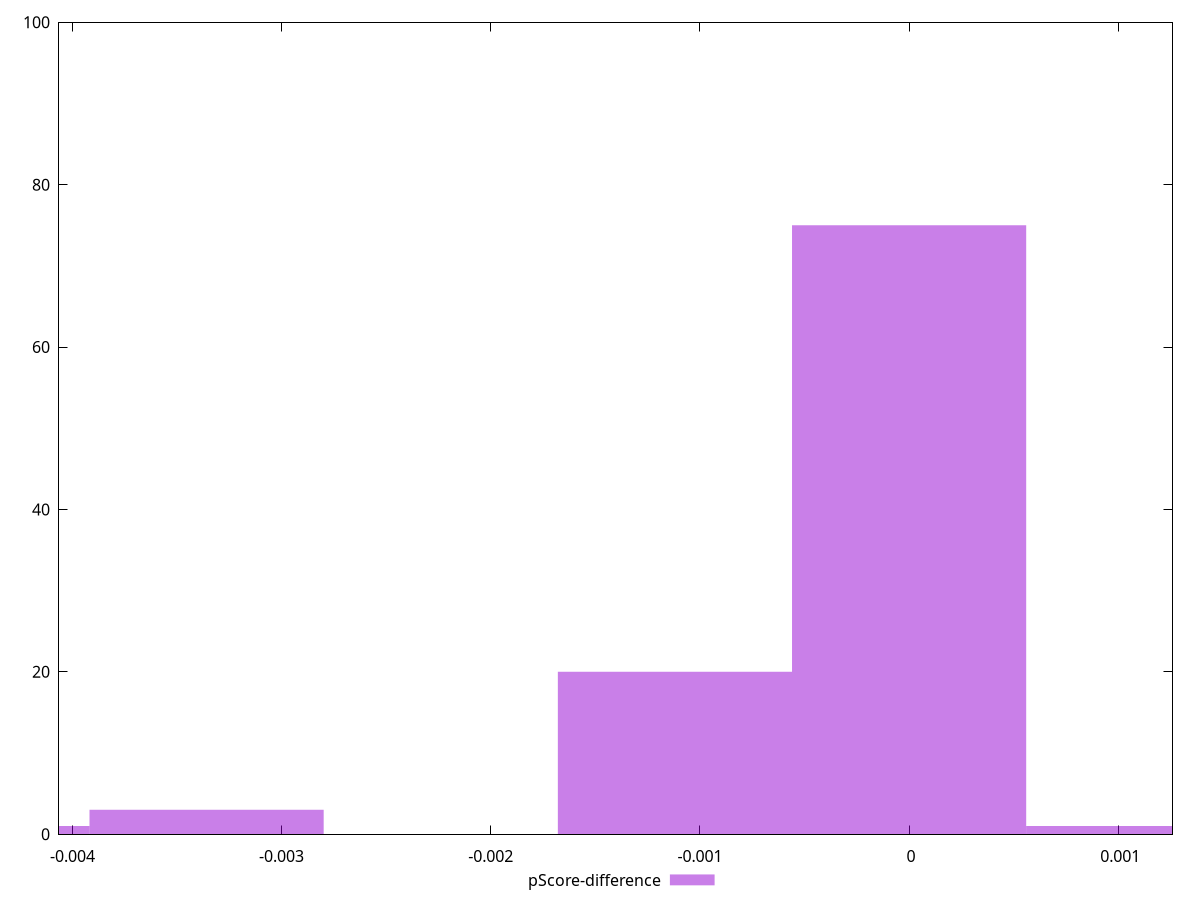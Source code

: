 reset

$pScoreDifference <<EOF
0 75
-0.0011195253110069113 20
0.0011195253110069113 1
-0.003358575933020734 3
-0.004478101244027645 1
EOF

set key outside below
set boxwidth 0.0011195253110069113
set xrange [-0.004064174205973825:0.001259233086355671]
set yrange [0:100]
set trange [0:100]
set style fill transparent solid 0.5 noborder
set terminal svg size 640, 490 enhanced background rgb 'white'
set output "reports/report_00028_2021-02-24T12-49-42.674Z/cumulative-layout-shift/samples/agenda/pScore-difference/histogram.svg"

plot $pScoreDifference title "pScore-difference" with boxes

reset

